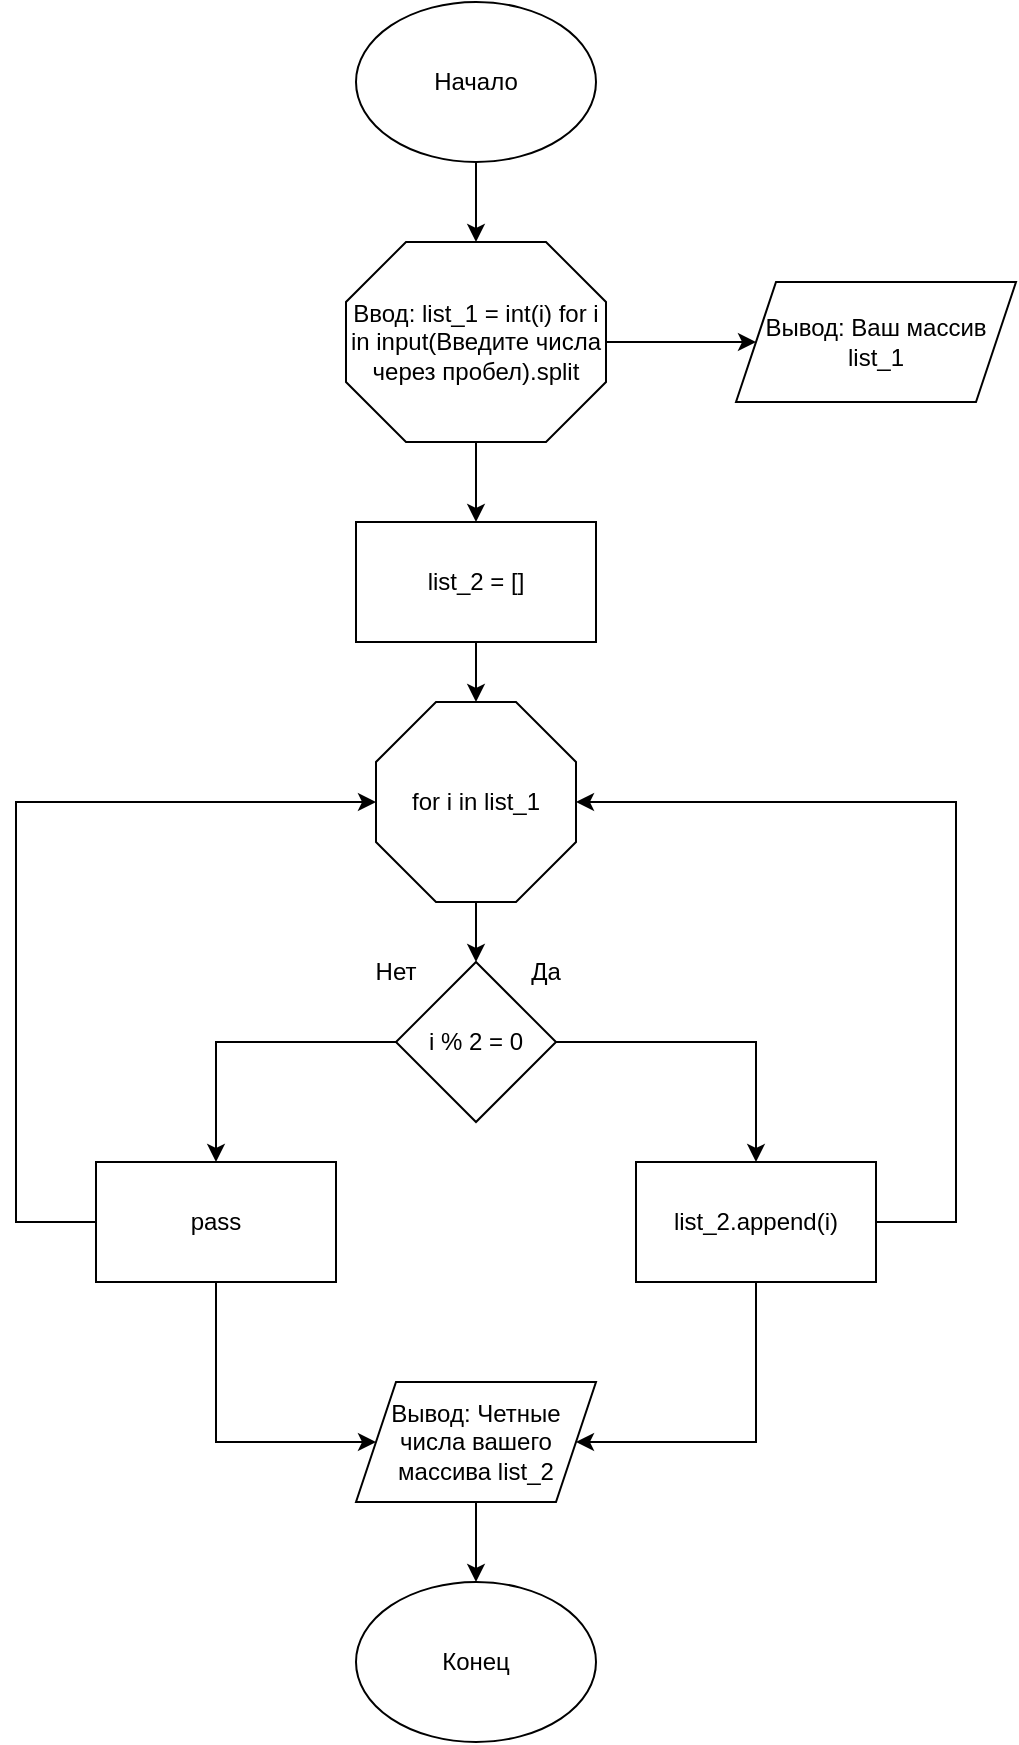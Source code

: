 <mxfile version="16.1.2" type="github">
  <diagram id="5B-tbCZJ6QCjXUBR-Ypi" name="Page-1">
    <mxGraphModel dx="782" dy="418" grid="1" gridSize="10" guides="1" tooltips="1" connect="1" arrows="1" fold="1" page="1" pageScale="1" pageWidth="827" pageHeight="1169" math="0" shadow="0">
      <root>
        <mxCell id="0" />
        <mxCell id="1" parent="0" />
        <mxCell id="nYSBGLhYelIdfR2VyDLs-15" style="edgeStyle=orthogonalEdgeStyle;rounded=0;orthogonalLoop=1;jettySize=auto;html=1;entryX=0.5;entryY=0;entryDx=0;entryDy=0;entryPerimeter=0;" edge="1" parent="1" source="nYSBGLhYelIdfR2VyDLs-1" target="nYSBGLhYelIdfR2VyDLs-3">
          <mxGeometry relative="1" as="geometry" />
        </mxCell>
        <mxCell id="nYSBGLhYelIdfR2VyDLs-1" value="Начало" style="ellipse;whiteSpace=wrap;html=1;" vertex="1" parent="1">
          <mxGeometry x="340" y="90" width="120" height="80" as="geometry" />
        </mxCell>
        <mxCell id="nYSBGLhYelIdfR2VyDLs-16" style="edgeStyle=orthogonalEdgeStyle;rounded=0;orthogonalLoop=1;jettySize=auto;html=1;" edge="1" parent="1" source="nYSBGLhYelIdfR2VyDLs-3" target="nYSBGLhYelIdfR2VyDLs-5">
          <mxGeometry relative="1" as="geometry" />
        </mxCell>
        <mxCell id="nYSBGLhYelIdfR2VyDLs-17" style="edgeStyle=orthogonalEdgeStyle;rounded=0;orthogonalLoop=1;jettySize=auto;html=1;entryX=0.5;entryY=0;entryDx=0;entryDy=0;" edge="1" parent="1" source="nYSBGLhYelIdfR2VyDLs-3" target="nYSBGLhYelIdfR2VyDLs-4">
          <mxGeometry relative="1" as="geometry" />
        </mxCell>
        <mxCell id="nYSBGLhYelIdfR2VyDLs-3" value="Ввод: list_1 = int(i) for i in input(Введите числа через пробел).split" style="whiteSpace=wrap;html=1;shape=mxgraph.basic.octagon2;align=center;verticalAlign=middle;dx=15;" vertex="1" parent="1">
          <mxGeometry x="335" y="210" width="130" height="100" as="geometry" />
        </mxCell>
        <mxCell id="nYSBGLhYelIdfR2VyDLs-18" style="edgeStyle=orthogonalEdgeStyle;rounded=0;orthogonalLoop=1;jettySize=auto;html=1;entryX=0.5;entryY=0;entryDx=0;entryDy=0;entryPerimeter=0;" edge="1" parent="1" source="nYSBGLhYelIdfR2VyDLs-4" target="nYSBGLhYelIdfR2VyDLs-6">
          <mxGeometry relative="1" as="geometry" />
        </mxCell>
        <mxCell id="nYSBGLhYelIdfR2VyDLs-4" value="list_2 = []" style="rounded=0;whiteSpace=wrap;html=1;" vertex="1" parent="1">
          <mxGeometry x="340" y="350" width="120" height="60" as="geometry" />
        </mxCell>
        <mxCell id="nYSBGLhYelIdfR2VyDLs-5" value="Вывод: Ваш массив list_1" style="shape=parallelogram;perimeter=parallelogramPerimeter;whiteSpace=wrap;html=1;fixedSize=1;" vertex="1" parent="1">
          <mxGeometry x="530" y="230" width="140" height="60" as="geometry" />
        </mxCell>
        <mxCell id="nYSBGLhYelIdfR2VyDLs-19" style="edgeStyle=orthogonalEdgeStyle;rounded=0;orthogonalLoop=1;jettySize=auto;html=1;entryX=0.5;entryY=0;entryDx=0;entryDy=0;" edge="1" parent="1" source="nYSBGLhYelIdfR2VyDLs-6" target="nYSBGLhYelIdfR2VyDLs-7">
          <mxGeometry relative="1" as="geometry" />
        </mxCell>
        <mxCell id="nYSBGLhYelIdfR2VyDLs-6" value="for i in list_1" style="whiteSpace=wrap;html=1;shape=mxgraph.basic.octagon2;align=center;verticalAlign=middle;dx=15;" vertex="1" parent="1">
          <mxGeometry x="350" y="440" width="100" height="100" as="geometry" />
        </mxCell>
        <mxCell id="nYSBGLhYelIdfR2VyDLs-20" style="edgeStyle=orthogonalEdgeStyle;rounded=0;orthogonalLoop=1;jettySize=auto;html=1;" edge="1" parent="1" source="nYSBGLhYelIdfR2VyDLs-7" target="nYSBGLhYelIdfR2VyDLs-10">
          <mxGeometry relative="1" as="geometry" />
        </mxCell>
        <mxCell id="nYSBGLhYelIdfR2VyDLs-21" style="edgeStyle=orthogonalEdgeStyle;rounded=0;orthogonalLoop=1;jettySize=auto;html=1;entryX=0.5;entryY=0;entryDx=0;entryDy=0;" edge="1" parent="1" source="nYSBGLhYelIdfR2VyDLs-7" target="nYSBGLhYelIdfR2VyDLs-11">
          <mxGeometry relative="1" as="geometry" />
        </mxCell>
        <mxCell id="nYSBGLhYelIdfR2VyDLs-7" value="i % 2 = 0" style="rhombus;whiteSpace=wrap;html=1;" vertex="1" parent="1">
          <mxGeometry x="360" y="570" width="80" height="80" as="geometry" />
        </mxCell>
        <mxCell id="nYSBGLhYelIdfR2VyDLs-8" value="Да" style="text;html=1;strokeColor=none;fillColor=none;align=center;verticalAlign=middle;whiteSpace=wrap;rounded=0;" vertex="1" parent="1">
          <mxGeometry x="405" y="560" width="60" height="30" as="geometry" />
        </mxCell>
        <mxCell id="nYSBGLhYelIdfR2VyDLs-9" value="Нет" style="text;html=1;strokeColor=none;fillColor=none;align=center;verticalAlign=middle;whiteSpace=wrap;rounded=0;" vertex="1" parent="1">
          <mxGeometry x="330" y="560" width="60" height="30" as="geometry" />
        </mxCell>
        <mxCell id="nYSBGLhYelIdfR2VyDLs-22" style="edgeStyle=orthogonalEdgeStyle;rounded=0;orthogonalLoop=1;jettySize=auto;html=1;entryX=1;entryY=0.5;entryDx=0;entryDy=0;" edge="1" parent="1" source="nYSBGLhYelIdfR2VyDLs-10" target="nYSBGLhYelIdfR2VyDLs-12">
          <mxGeometry relative="1" as="geometry">
            <Array as="points">
              <mxPoint x="540" y="810" />
            </Array>
          </mxGeometry>
        </mxCell>
        <mxCell id="nYSBGLhYelIdfR2VyDLs-26" style="edgeStyle=orthogonalEdgeStyle;rounded=0;orthogonalLoop=1;jettySize=auto;html=1;entryX=1;entryY=0.5;entryDx=0;entryDy=0;entryPerimeter=0;" edge="1" parent="1" source="nYSBGLhYelIdfR2VyDLs-10" target="nYSBGLhYelIdfR2VyDLs-6">
          <mxGeometry relative="1" as="geometry">
            <Array as="points">
              <mxPoint x="640" y="700" />
              <mxPoint x="640" y="490" />
            </Array>
          </mxGeometry>
        </mxCell>
        <mxCell id="nYSBGLhYelIdfR2VyDLs-10" value="list_2.append(i)" style="rounded=0;whiteSpace=wrap;html=1;" vertex="1" parent="1">
          <mxGeometry x="480" y="670" width="120" height="60" as="geometry" />
        </mxCell>
        <mxCell id="nYSBGLhYelIdfR2VyDLs-23" style="edgeStyle=orthogonalEdgeStyle;rounded=0;orthogonalLoop=1;jettySize=auto;html=1;entryX=0;entryY=0.5;entryDx=0;entryDy=0;" edge="1" parent="1" source="nYSBGLhYelIdfR2VyDLs-11" target="nYSBGLhYelIdfR2VyDLs-12">
          <mxGeometry relative="1" as="geometry">
            <Array as="points">
              <mxPoint x="270" y="810" />
            </Array>
          </mxGeometry>
        </mxCell>
        <mxCell id="nYSBGLhYelIdfR2VyDLs-27" style="edgeStyle=orthogonalEdgeStyle;rounded=0;orthogonalLoop=1;jettySize=auto;html=1;entryX=0;entryY=0.5;entryDx=0;entryDy=0;entryPerimeter=0;" edge="1" parent="1" source="nYSBGLhYelIdfR2VyDLs-11" target="nYSBGLhYelIdfR2VyDLs-6">
          <mxGeometry relative="1" as="geometry">
            <Array as="points">
              <mxPoint x="170" y="700" />
              <mxPoint x="170" y="490" />
            </Array>
          </mxGeometry>
        </mxCell>
        <mxCell id="nYSBGLhYelIdfR2VyDLs-11" value="pass" style="rounded=0;whiteSpace=wrap;html=1;" vertex="1" parent="1">
          <mxGeometry x="210" y="670" width="120" height="60" as="geometry" />
        </mxCell>
        <mxCell id="nYSBGLhYelIdfR2VyDLs-25" style="edgeStyle=orthogonalEdgeStyle;rounded=0;orthogonalLoop=1;jettySize=auto;html=1;" edge="1" parent="1" source="nYSBGLhYelIdfR2VyDLs-12" target="nYSBGLhYelIdfR2VyDLs-24">
          <mxGeometry relative="1" as="geometry" />
        </mxCell>
        <mxCell id="nYSBGLhYelIdfR2VyDLs-12" value="Вывод: Четные числа вашего массива list_2" style="shape=parallelogram;perimeter=parallelogramPerimeter;whiteSpace=wrap;html=1;fixedSize=1;" vertex="1" parent="1">
          <mxGeometry x="340" y="780" width="120" height="60" as="geometry" />
        </mxCell>
        <mxCell id="nYSBGLhYelIdfR2VyDLs-24" value="Конец" style="ellipse;whiteSpace=wrap;html=1;" vertex="1" parent="1">
          <mxGeometry x="340" y="880" width="120" height="80" as="geometry" />
        </mxCell>
      </root>
    </mxGraphModel>
  </diagram>
</mxfile>
